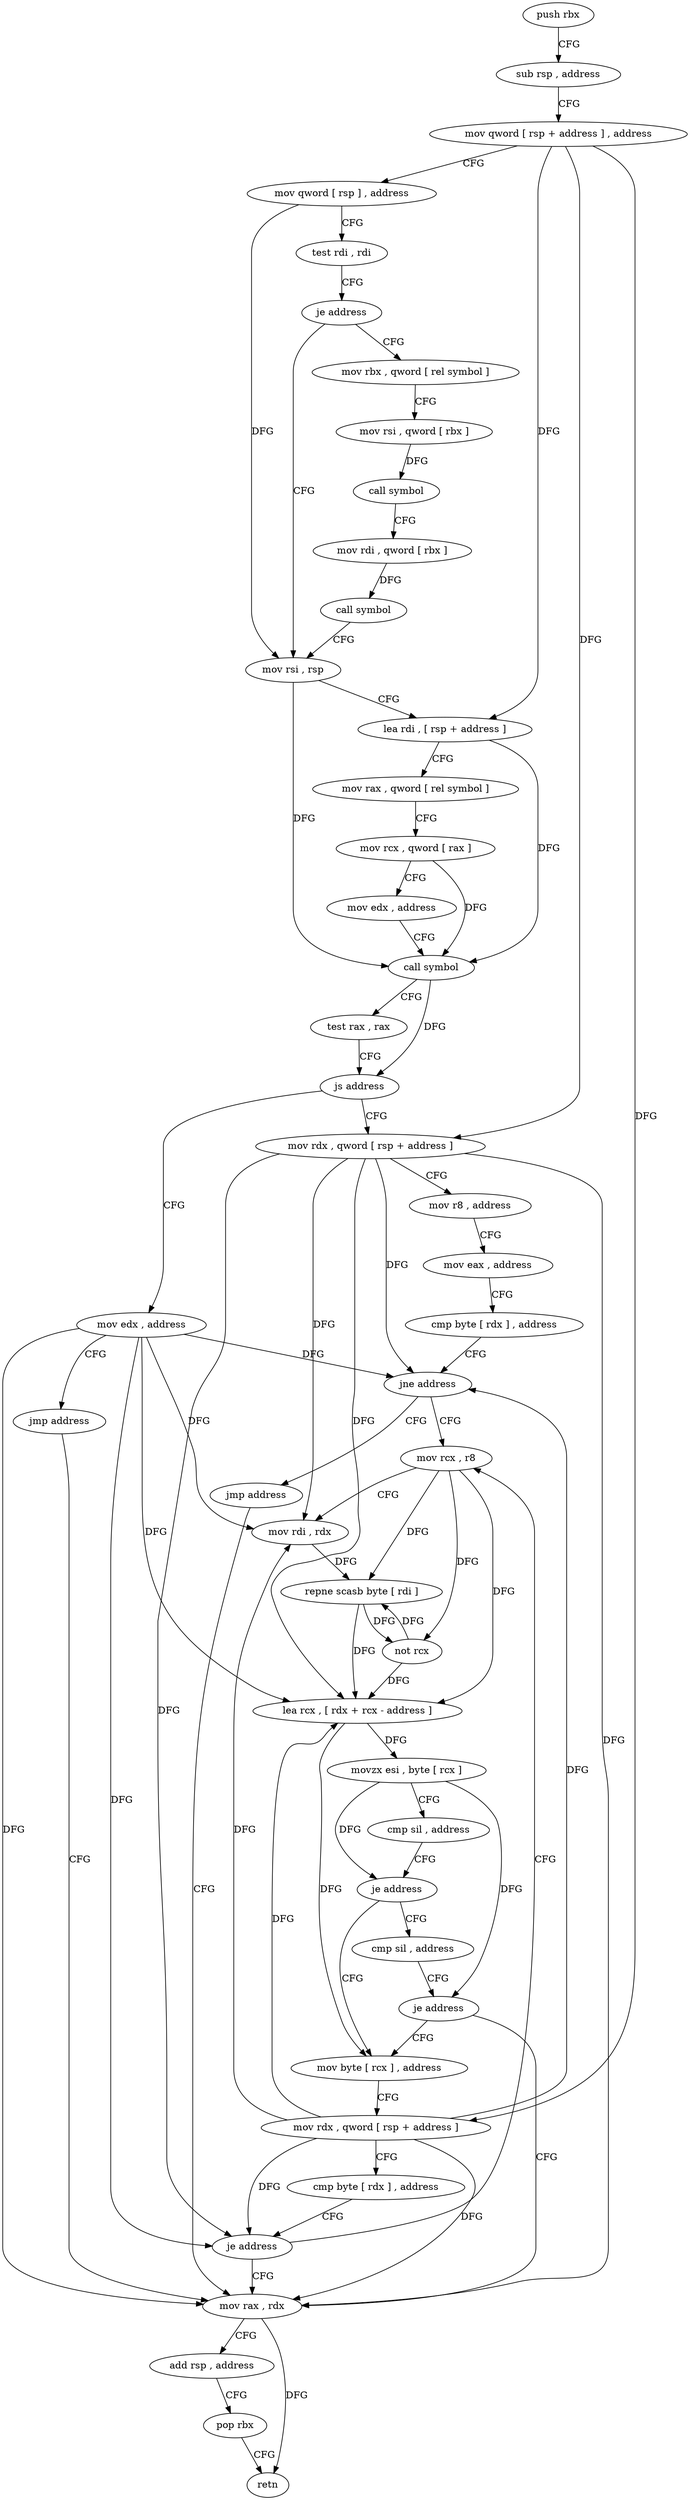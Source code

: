 digraph "func" {
"4230151" [label = "push rbx" ]
"4230152" [label = "sub rsp , address" ]
"4230156" [label = "mov qword [ rsp + address ] , address" ]
"4230165" [label = "mov qword [ rsp ] , address" ]
"4230173" [label = "test rdi , rdi" ]
"4230176" [label = "je address" ]
"4230201" [label = "mov rsi , rsp" ]
"4230178" [label = "mov rbx , qword [ rel symbol ]" ]
"4230204" [label = "lea rdi , [ rsp + address ]" ]
"4230209" [label = "mov rax , qword [ rel symbol ]" ]
"4230216" [label = "mov rcx , qword [ rax ]" ]
"4230219" [label = "mov edx , address" ]
"4230224" [label = "call symbol" ]
"4230229" [label = "test rax , rax" ]
"4230232" [label = "js address" ]
"4230311" [label = "mov edx , address" ]
"4230234" [label = "mov rdx , qword [ rsp + address ]" ]
"4230185" [label = "mov rsi , qword [ rbx ]" ]
"4230188" [label = "call symbol" ]
"4230193" [label = "mov rdi , qword [ rbx ]" ]
"4230196" [label = "call symbol" ]
"4230316" [label = "jmp address" ]
"4230302" [label = "mov rax , rdx" ]
"4230239" [label = "mov r8 , address" ]
"4230246" [label = "mov eax , address" ]
"4230251" [label = "cmp byte [ rdx ] , address" ]
"4230254" [label = "jne address" ]
"4230271" [label = "mov rcx , r8" ]
"4230256" [label = "jmp address" ]
"4230305" [label = "add rsp , address" ]
"4230309" [label = "pop rbx" ]
"4230310" [label = "retn" ]
"4230274" [label = "mov rdi , rdx" ]
"4230277" [label = "repne scasb byte [ rdi ]" ]
"4230279" [label = "not rcx" ]
"4230282" [label = "lea rcx , [ rdx + rcx - address ]" ]
"4230287" [label = "movzx esi , byte [ rcx ]" ]
"4230290" [label = "cmp sil , address" ]
"4230294" [label = "je address" ]
"4230258" [label = "mov byte [ rcx ] , address" ]
"4230296" [label = "cmp sil , address" ]
"4230261" [label = "mov rdx , qword [ rsp + address ]" ]
"4230266" [label = "cmp byte [ rdx ] , address" ]
"4230269" [label = "je address" ]
"4230300" [label = "je address" ]
"4230151" -> "4230152" [ label = "CFG" ]
"4230152" -> "4230156" [ label = "CFG" ]
"4230156" -> "4230165" [ label = "CFG" ]
"4230156" -> "4230234" [ label = "DFG" ]
"4230156" -> "4230261" [ label = "DFG" ]
"4230156" -> "4230204" [ label = "DFG" ]
"4230165" -> "4230173" [ label = "CFG" ]
"4230165" -> "4230201" [ label = "DFG" ]
"4230173" -> "4230176" [ label = "CFG" ]
"4230176" -> "4230201" [ label = "CFG" ]
"4230176" -> "4230178" [ label = "CFG" ]
"4230201" -> "4230204" [ label = "CFG" ]
"4230201" -> "4230224" [ label = "DFG" ]
"4230178" -> "4230185" [ label = "CFG" ]
"4230204" -> "4230209" [ label = "CFG" ]
"4230204" -> "4230224" [ label = "DFG" ]
"4230209" -> "4230216" [ label = "CFG" ]
"4230216" -> "4230219" [ label = "CFG" ]
"4230216" -> "4230224" [ label = "DFG" ]
"4230219" -> "4230224" [ label = "CFG" ]
"4230224" -> "4230229" [ label = "CFG" ]
"4230224" -> "4230232" [ label = "DFG" ]
"4230229" -> "4230232" [ label = "CFG" ]
"4230232" -> "4230311" [ label = "CFG" ]
"4230232" -> "4230234" [ label = "CFG" ]
"4230311" -> "4230316" [ label = "CFG" ]
"4230311" -> "4230254" [ label = "DFG" ]
"4230311" -> "4230302" [ label = "DFG" ]
"4230311" -> "4230274" [ label = "DFG" ]
"4230311" -> "4230282" [ label = "DFG" ]
"4230311" -> "4230269" [ label = "DFG" ]
"4230234" -> "4230239" [ label = "CFG" ]
"4230234" -> "4230254" [ label = "DFG" ]
"4230234" -> "4230302" [ label = "DFG" ]
"4230234" -> "4230274" [ label = "DFG" ]
"4230234" -> "4230282" [ label = "DFG" ]
"4230234" -> "4230269" [ label = "DFG" ]
"4230185" -> "4230188" [ label = "DFG" ]
"4230188" -> "4230193" [ label = "CFG" ]
"4230193" -> "4230196" [ label = "DFG" ]
"4230196" -> "4230201" [ label = "CFG" ]
"4230316" -> "4230302" [ label = "CFG" ]
"4230302" -> "4230305" [ label = "CFG" ]
"4230302" -> "4230310" [ label = "DFG" ]
"4230239" -> "4230246" [ label = "CFG" ]
"4230246" -> "4230251" [ label = "CFG" ]
"4230251" -> "4230254" [ label = "CFG" ]
"4230254" -> "4230271" [ label = "CFG" ]
"4230254" -> "4230256" [ label = "CFG" ]
"4230271" -> "4230274" [ label = "CFG" ]
"4230271" -> "4230277" [ label = "DFG" ]
"4230271" -> "4230279" [ label = "DFG" ]
"4230271" -> "4230282" [ label = "DFG" ]
"4230256" -> "4230302" [ label = "CFG" ]
"4230305" -> "4230309" [ label = "CFG" ]
"4230309" -> "4230310" [ label = "CFG" ]
"4230274" -> "4230277" [ label = "DFG" ]
"4230277" -> "4230279" [ label = "DFG" ]
"4230277" -> "4230282" [ label = "DFG" ]
"4230279" -> "4230282" [ label = "DFG" ]
"4230279" -> "4230277" [ label = "DFG" ]
"4230282" -> "4230287" [ label = "DFG" ]
"4230282" -> "4230258" [ label = "DFG" ]
"4230287" -> "4230290" [ label = "CFG" ]
"4230287" -> "4230294" [ label = "DFG" ]
"4230287" -> "4230300" [ label = "DFG" ]
"4230290" -> "4230294" [ label = "CFG" ]
"4230294" -> "4230258" [ label = "CFG" ]
"4230294" -> "4230296" [ label = "CFG" ]
"4230258" -> "4230261" [ label = "CFG" ]
"4230296" -> "4230300" [ label = "CFG" ]
"4230261" -> "4230266" [ label = "CFG" ]
"4230261" -> "4230254" [ label = "DFG" ]
"4230261" -> "4230302" [ label = "DFG" ]
"4230261" -> "4230274" [ label = "DFG" ]
"4230261" -> "4230282" [ label = "DFG" ]
"4230261" -> "4230269" [ label = "DFG" ]
"4230266" -> "4230269" [ label = "CFG" ]
"4230269" -> "4230302" [ label = "CFG" ]
"4230269" -> "4230271" [ label = "CFG" ]
"4230300" -> "4230258" [ label = "CFG" ]
"4230300" -> "4230302" [ label = "CFG" ]
}

